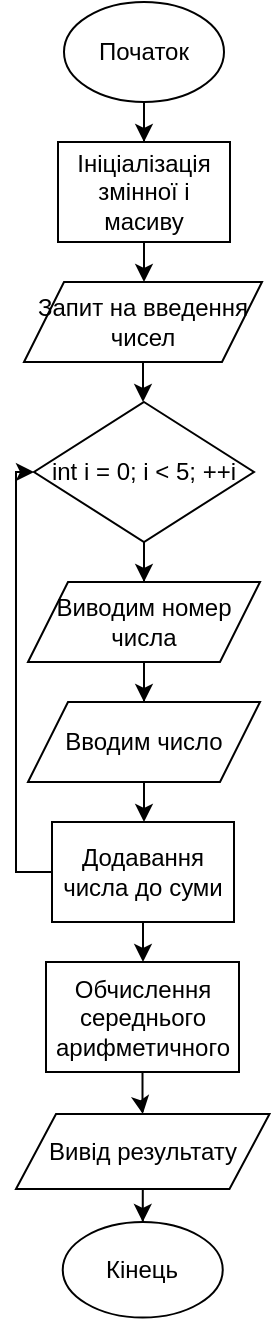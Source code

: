 <mxfile version="24.7.17">
  <diagram name="Сторінка-1" id="aOT43VarwXAKQYOGx3z2">
    <mxGraphModel dx="1050" dy="629" grid="1" gridSize="10" guides="1" tooltips="1" connect="1" arrows="1" fold="1" page="1" pageScale="1" pageWidth="827" pageHeight="1169" math="0" shadow="0">
      <root>
        <mxCell id="0" />
        <mxCell id="1" parent="0" />
        <mxCell id="39Kq2RMgdL79tX9WhkSD-4" value="" style="edgeStyle=orthogonalEdgeStyle;rounded=0;orthogonalLoop=1;jettySize=auto;html=1;" edge="1" parent="1" source="39Kq2RMgdL79tX9WhkSD-1" target="39Kq2RMgdL79tX9WhkSD-3">
          <mxGeometry relative="1" as="geometry" />
        </mxCell>
        <mxCell id="39Kq2RMgdL79tX9WhkSD-1" value="Початок" style="ellipse;whiteSpace=wrap;html=1;" vertex="1" parent="1">
          <mxGeometry x="374" y="10" width="80" height="50" as="geometry" />
        </mxCell>
        <mxCell id="39Kq2RMgdL79tX9WhkSD-6" value="" style="edgeStyle=orthogonalEdgeStyle;rounded=0;orthogonalLoop=1;jettySize=auto;html=1;" edge="1" parent="1" source="39Kq2RMgdL79tX9WhkSD-3" target="39Kq2RMgdL79tX9WhkSD-5">
          <mxGeometry relative="1" as="geometry" />
        </mxCell>
        <mxCell id="39Kq2RMgdL79tX9WhkSD-3" value="Ініціалізація змінної і масиву" style="whiteSpace=wrap;html=1;" vertex="1" parent="1">
          <mxGeometry x="371" y="80" width="86" height="50" as="geometry" />
        </mxCell>
        <mxCell id="39Kq2RMgdL79tX9WhkSD-8" value="" style="edgeStyle=orthogonalEdgeStyle;rounded=0;orthogonalLoop=1;jettySize=auto;html=1;" edge="1" parent="1" source="39Kq2RMgdL79tX9WhkSD-5" target="39Kq2RMgdL79tX9WhkSD-7">
          <mxGeometry relative="1" as="geometry" />
        </mxCell>
        <mxCell id="39Kq2RMgdL79tX9WhkSD-5" value="Запит на введення чисел" style="shape=parallelogram;perimeter=parallelogramPerimeter;whiteSpace=wrap;html=1;fixedSize=1;" vertex="1" parent="1">
          <mxGeometry x="354" y="150" width="119" height="40" as="geometry" />
        </mxCell>
        <mxCell id="39Kq2RMgdL79tX9WhkSD-10" value="" style="edgeStyle=orthogonalEdgeStyle;rounded=0;orthogonalLoop=1;jettySize=auto;html=1;" edge="1" parent="1" source="39Kq2RMgdL79tX9WhkSD-7" target="39Kq2RMgdL79tX9WhkSD-9">
          <mxGeometry relative="1" as="geometry" />
        </mxCell>
        <mxCell id="39Kq2RMgdL79tX9WhkSD-7" value="int i = 0; i &amp;lt; 5; ++i" style="rhombus;whiteSpace=wrap;html=1;" vertex="1" parent="1">
          <mxGeometry x="359" y="210" width="110" height="70" as="geometry" />
        </mxCell>
        <mxCell id="39Kq2RMgdL79tX9WhkSD-12" value="" style="edgeStyle=orthogonalEdgeStyle;rounded=0;orthogonalLoop=1;jettySize=auto;html=1;" edge="1" parent="1" source="39Kq2RMgdL79tX9WhkSD-9" target="39Kq2RMgdL79tX9WhkSD-11">
          <mxGeometry relative="1" as="geometry" />
        </mxCell>
        <mxCell id="39Kq2RMgdL79tX9WhkSD-9" value="Виводим номер числа" style="shape=parallelogram;perimeter=parallelogramPerimeter;whiteSpace=wrap;html=1;fixedSize=1;" vertex="1" parent="1">
          <mxGeometry x="356" y="300" width="116" height="40" as="geometry" />
        </mxCell>
        <mxCell id="39Kq2RMgdL79tX9WhkSD-14" value="" style="edgeStyle=orthogonalEdgeStyle;rounded=0;orthogonalLoop=1;jettySize=auto;html=1;" edge="1" parent="1" source="39Kq2RMgdL79tX9WhkSD-11" target="39Kq2RMgdL79tX9WhkSD-13">
          <mxGeometry relative="1" as="geometry" />
        </mxCell>
        <mxCell id="39Kq2RMgdL79tX9WhkSD-11" value="Вводим число" style="shape=parallelogram;perimeter=parallelogramPerimeter;whiteSpace=wrap;html=1;fixedSize=1;" vertex="1" parent="1">
          <mxGeometry x="356" y="360" width="116" height="40" as="geometry" />
        </mxCell>
        <mxCell id="39Kq2RMgdL79tX9WhkSD-15" style="edgeStyle=orthogonalEdgeStyle;rounded=0;orthogonalLoop=1;jettySize=auto;html=1;entryX=0;entryY=0.5;entryDx=0;entryDy=0;" edge="1" parent="1" source="39Kq2RMgdL79tX9WhkSD-13" target="39Kq2RMgdL79tX9WhkSD-7">
          <mxGeometry relative="1" as="geometry">
            <Array as="points">
              <mxPoint x="350" y="445" />
              <mxPoint x="350" y="245" />
            </Array>
          </mxGeometry>
        </mxCell>
        <mxCell id="39Kq2RMgdL79tX9WhkSD-17" value="" style="edgeStyle=orthogonalEdgeStyle;rounded=0;orthogonalLoop=1;jettySize=auto;html=1;" edge="1" parent="1" source="39Kq2RMgdL79tX9WhkSD-13" target="39Kq2RMgdL79tX9WhkSD-16">
          <mxGeometry relative="1" as="geometry" />
        </mxCell>
        <mxCell id="39Kq2RMgdL79tX9WhkSD-13" value="Додавання числа до суми" style="rounded=0;whiteSpace=wrap;html=1;" vertex="1" parent="1">
          <mxGeometry x="368" y="420" width="91" height="50" as="geometry" />
        </mxCell>
        <mxCell id="39Kq2RMgdL79tX9WhkSD-19" value="" style="edgeStyle=orthogonalEdgeStyle;rounded=0;orthogonalLoop=1;jettySize=auto;html=1;" edge="1" parent="1" source="39Kq2RMgdL79tX9WhkSD-16" target="39Kq2RMgdL79tX9WhkSD-18">
          <mxGeometry relative="1" as="geometry" />
        </mxCell>
        <mxCell id="39Kq2RMgdL79tX9WhkSD-16" value="Обчислення середнього арифметичного" style="whiteSpace=wrap;html=1;rounded=0;" vertex="1" parent="1">
          <mxGeometry x="365" y="490" width="96.5" height="55" as="geometry" />
        </mxCell>
        <mxCell id="39Kq2RMgdL79tX9WhkSD-21" value="" style="edgeStyle=orthogonalEdgeStyle;rounded=0;orthogonalLoop=1;jettySize=auto;html=1;" edge="1" parent="1" source="39Kq2RMgdL79tX9WhkSD-18" target="39Kq2RMgdL79tX9WhkSD-20">
          <mxGeometry relative="1" as="geometry" />
        </mxCell>
        <mxCell id="39Kq2RMgdL79tX9WhkSD-18" value="Вивід результату" style="shape=parallelogram;perimeter=parallelogramPerimeter;whiteSpace=wrap;html=1;fixedSize=1;rounded=0;" vertex="1" parent="1">
          <mxGeometry x="350" y="566" width="126.75" height="37.5" as="geometry" />
        </mxCell>
        <mxCell id="39Kq2RMgdL79tX9WhkSD-20" value="Кінець" style="ellipse;whiteSpace=wrap;html=1;rounded=0;" vertex="1" parent="1">
          <mxGeometry x="373.37" y="620" width="80" height="47.75" as="geometry" />
        </mxCell>
      </root>
    </mxGraphModel>
  </diagram>
</mxfile>
